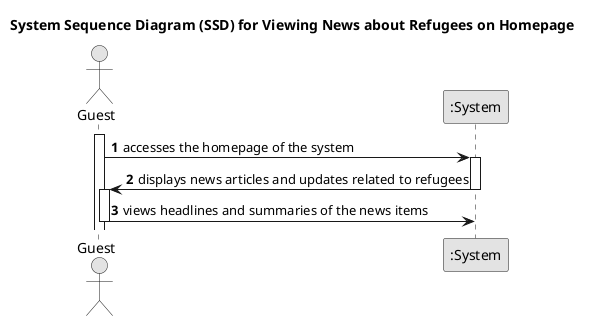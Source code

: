 @startuml
skinparam monochrome true
skinparam packageStyle rectangle
skinparam shadowing false

title System Sequence Diagram (SSD) for Viewing News about Refugees on Homepage

autonumber

actor Guest
participant ":System" as System

activate Guest
    Guest -> System : accesses the homepage of the system
activate System
    System -> Guest : displays news articles and updates related to refugees
deactivate System

activate Guest
    Guest -> System : views headlines and summaries of the news items
deactivate Guest


@enduml
